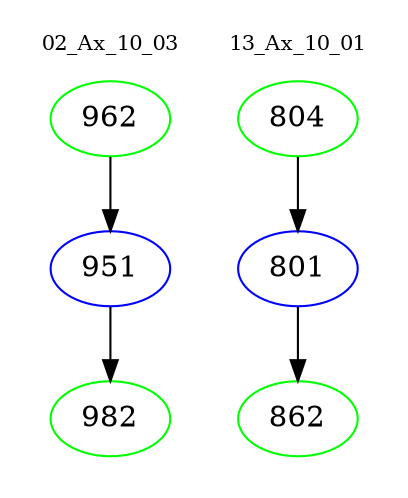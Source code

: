 digraph{
subgraph cluster_0 {
color = white
label = "02_Ax_10_03";
fontsize=10;
T0_962 [label="962", color="green"]
T0_962 -> T0_951 [color="black"]
T0_951 [label="951", color="blue"]
T0_951 -> T0_982 [color="black"]
T0_982 [label="982", color="green"]
}
subgraph cluster_1 {
color = white
label = "13_Ax_10_01";
fontsize=10;
T1_804 [label="804", color="green"]
T1_804 -> T1_801 [color="black"]
T1_801 [label="801", color="blue"]
T1_801 -> T1_862 [color="black"]
T1_862 [label="862", color="green"]
}
}

